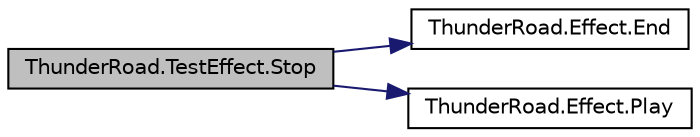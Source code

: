 digraph "ThunderRoad.TestEffect.Stop"
{
 // LATEX_PDF_SIZE
  edge [fontname="Helvetica",fontsize="10",labelfontname="Helvetica",labelfontsize="10"];
  node [fontname="Helvetica",fontsize="10",shape=record];
  rankdir="LR";
  Node1 [label="ThunderRoad.TestEffect.Stop",height=0.2,width=0.4,color="black", fillcolor="grey75", style="filled", fontcolor="black",tooltip="Stops this instance."];
  Node1 -> Node2 [color="midnightblue",fontsize="10",style="solid",fontname="Helvetica"];
  Node2 [label="ThunderRoad.Effect.End",height=0.2,width=0.4,color="black", fillcolor="white", style="filled",URL="$class_thunder_road_1_1_effect.html#a2043cf912be0f5540f4a335ead848a30",tooltip="Ends the specified loop only."];
  Node1 -> Node3 [color="midnightblue",fontsize="10",style="solid",fontname="Helvetica"];
  Node3 [label="ThunderRoad.Effect.Play",height=0.2,width=0.4,color="black", fillcolor="white", style="filled",URL="$class_thunder_road_1_1_effect.html#aa6f9d974e1983321b0da229a53a1d817",tooltip="Plays this instance."];
}
